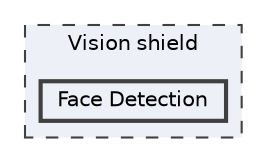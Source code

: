 digraph "Vision shield/Face Detection"
{
 // LATEX_PDF_SIZE
  bgcolor="transparent";
  edge [fontname=Helvetica,fontsize=10,labelfontname=Helvetica,labelfontsize=10];
  node [fontname=Helvetica,fontsize=10,shape=box,height=0.2,width=0.4];
  compound=true
  subgraph clusterdir_74edc1bad32b56ba77a9ed2d1d93c7a1 {
    graph [ bgcolor="#edf0f7", pencolor="grey25", label="Vision shield", fontname=Helvetica,fontsize=10 style="filled,dashed", URL="dir_74edc1bad32b56ba77a9ed2d1d93c7a1.html",tooltip=""]
  dir_a9f58af73e82401aedf759c60d2a7a4d [label="Face Detection", fillcolor="#edf0f7", color="grey25", style="filled,bold", URL="dir_a9f58af73e82401aedf759c60d2a7a4d.html",tooltip=""];
  }
}
